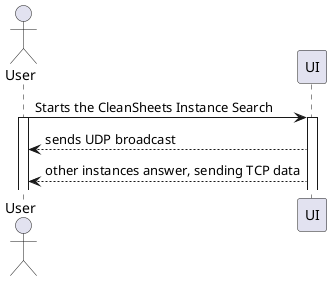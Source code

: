 @startuml
actor User
User -> UI:Starts the CleanSheets Instance Search
activate User
activate UI
UI --> User:sends UDP broadcast
UI --> User:other instances answer, sending TCP data
@enduml

